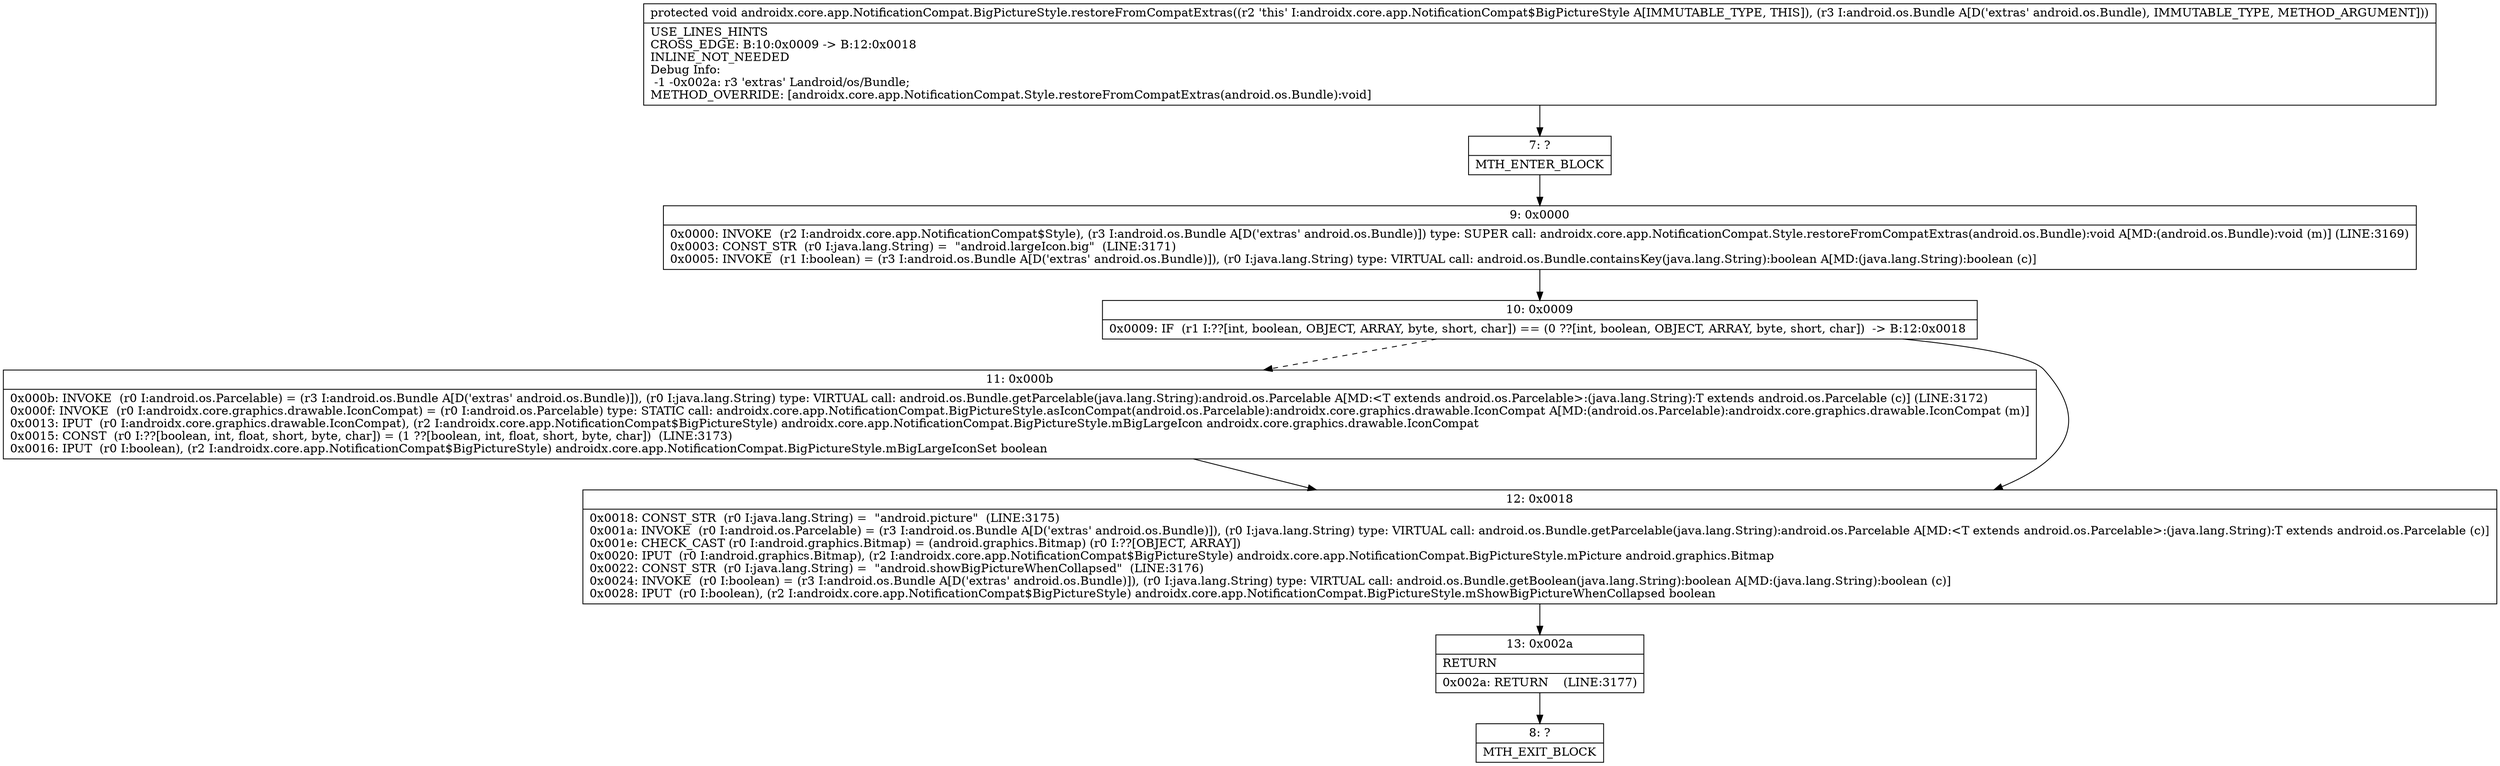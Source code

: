 digraph "CFG forandroidx.core.app.NotificationCompat.BigPictureStyle.restoreFromCompatExtras(Landroid\/os\/Bundle;)V" {
Node_7 [shape=record,label="{7\:\ ?|MTH_ENTER_BLOCK\l}"];
Node_9 [shape=record,label="{9\:\ 0x0000|0x0000: INVOKE  (r2 I:androidx.core.app.NotificationCompat$Style), (r3 I:android.os.Bundle A[D('extras' android.os.Bundle)]) type: SUPER call: androidx.core.app.NotificationCompat.Style.restoreFromCompatExtras(android.os.Bundle):void A[MD:(android.os.Bundle):void (m)] (LINE:3169)\l0x0003: CONST_STR  (r0 I:java.lang.String) =  \"android.largeIcon.big\"  (LINE:3171)\l0x0005: INVOKE  (r1 I:boolean) = (r3 I:android.os.Bundle A[D('extras' android.os.Bundle)]), (r0 I:java.lang.String) type: VIRTUAL call: android.os.Bundle.containsKey(java.lang.String):boolean A[MD:(java.lang.String):boolean (c)]\l}"];
Node_10 [shape=record,label="{10\:\ 0x0009|0x0009: IF  (r1 I:??[int, boolean, OBJECT, ARRAY, byte, short, char]) == (0 ??[int, boolean, OBJECT, ARRAY, byte, short, char])  \-\> B:12:0x0018 \l}"];
Node_11 [shape=record,label="{11\:\ 0x000b|0x000b: INVOKE  (r0 I:android.os.Parcelable) = (r3 I:android.os.Bundle A[D('extras' android.os.Bundle)]), (r0 I:java.lang.String) type: VIRTUAL call: android.os.Bundle.getParcelable(java.lang.String):android.os.Parcelable A[MD:\<T extends android.os.Parcelable\>:(java.lang.String):T extends android.os.Parcelable (c)] (LINE:3172)\l0x000f: INVOKE  (r0 I:androidx.core.graphics.drawable.IconCompat) = (r0 I:android.os.Parcelable) type: STATIC call: androidx.core.app.NotificationCompat.BigPictureStyle.asIconCompat(android.os.Parcelable):androidx.core.graphics.drawable.IconCompat A[MD:(android.os.Parcelable):androidx.core.graphics.drawable.IconCompat (m)]\l0x0013: IPUT  (r0 I:androidx.core.graphics.drawable.IconCompat), (r2 I:androidx.core.app.NotificationCompat$BigPictureStyle) androidx.core.app.NotificationCompat.BigPictureStyle.mBigLargeIcon androidx.core.graphics.drawable.IconCompat \l0x0015: CONST  (r0 I:??[boolean, int, float, short, byte, char]) = (1 ??[boolean, int, float, short, byte, char])  (LINE:3173)\l0x0016: IPUT  (r0 I:boolean), (r2 I:androidx.core.app.NotificationCompat$BigPictureStyle) androidx.core.app.NotificationCompat.BigPictureStyle.mBigLargeIconSet boolean \l}"];
Node_12 [shape=record,label="{12\:\ 0x0018|0x0018: CONST_STR  (r0 I:java.lang.String) =  \"android.picture\"  (LINE:3175)\l0x001a: INVOKE  (r0 I:android.os.Parcelable) = (r3 I:android.os.Bundle A[D('extras' android.os.Bundle)]), (r0 I:java.lang.String) type: VIRTUAL call: android.os.Bundle.getParcelable(java.lang.String):android.os.Parcelable A[MD:\<T extends android.os.Parcelable\>:(java.lang.String):T extends android.os.Parcelable (c)]\l0x001e: CHECK_CAST (r0 I:android.graphics.Bitmap) = (android.graphics.Bitmap) (r0 I:??[OBJECT, ARRAY]) \l0x0020: IPUT  (r0 I:android.graphics.Bitmap), (r2 I:androidx.core.app.NotificationCompat$BigPictureStyle) androidx.core.app.NotificationCompat.BigPictureStyle.mPicture android.graphics.Bitmap \l0x0022: CONST_STR  (r0 I:java.lang.String) =  \"android.showBigPictureWhenCollapsed\"  (LINE:3176)\l0x0024: INVOKE  (r0 I:boolean) = (r3 I:android.os.Bundle A[D('extras' android.os.Bundle)]), (r0 I:java.lang.String) type: VIRTUAL call: android.os.Bundle.getBoolean(java.lang.String):boolean A[MD:(java.lang.String):boolean (c)]\l0x0028: IPUT  (r0 I:boolean), (r2 I:androidx.core.app.NotificationCompat$BigPictureStyle) androidx.core.app.NotificationCompat.BigPictureStyle.mShowBigPictureWhenCollapsed boolean \l}"];
Node_13 [shape=record,label="{13\:\ 0x002a|RETURN\l|0x002a: RETURN    (LINE:3177)\l}"];
Node_8 [shape=record,label="{8\:\ ?|MTH_EXIT_BLOCK\l}"];
MethodNode[shape=record,label="{protected void androidx.core.app.NotificationCompat.BigPictureStyle.restoreFromCompatExtras((r2 'this' I:androidx.core.app.NotificationCompat$BigPictureStyle A[IMMUTABLE_TYPE, THIS]), (r3 I:android.os.Bundle A[D('extras' android.os.Bundle), IMMUTABLE_TYPE, METHOD_ARGUMENT]))  | USE_LINES_HINTS\lCROSS_EDGE: B:10:0x0009 \-\> B:12:0x0018\lINLINE_NOT_NEEDED\lDebug Info:\l  \-1 \-0x002a: r3 'extras' Landroid\/os\/Bundle;\lMETHOD_OVERRIDE: [androidx.core.app.NotificationCompat.Style.restoreFromCompatExtras(android.os.Bundle):void]\l}"];
MethodNode -> Node_7;Node_7 -> Node_9;
Node_9 -> Node_10;
Node_10 -> Node_11[style=dashed];
Node_10 -> Node_12;
Node_11 -> Node_12;
Node_12 -> Node_13;
Node_13 -> Node_8;
}

